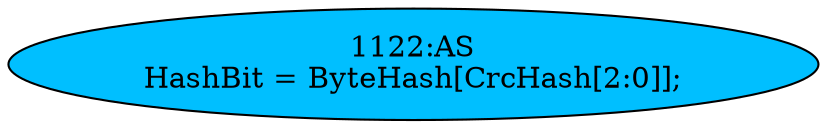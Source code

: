 strict digraph "" {
	node [label="\N"];
	"1122:AS"	 [ast="<pyverilog.vparser.ast.Assign object at 0x7fb43032c990>",
		def_var="['HashBit']",
		fillcolor=deepskyblue,
		label="1122:AS
HashBit = ByteHash[CrcHash[2:0]];",
		statements="[]",
		style=filled,
		typ=Assign,
		use_var="['ByteHash', 'CrcHash']"];
}
